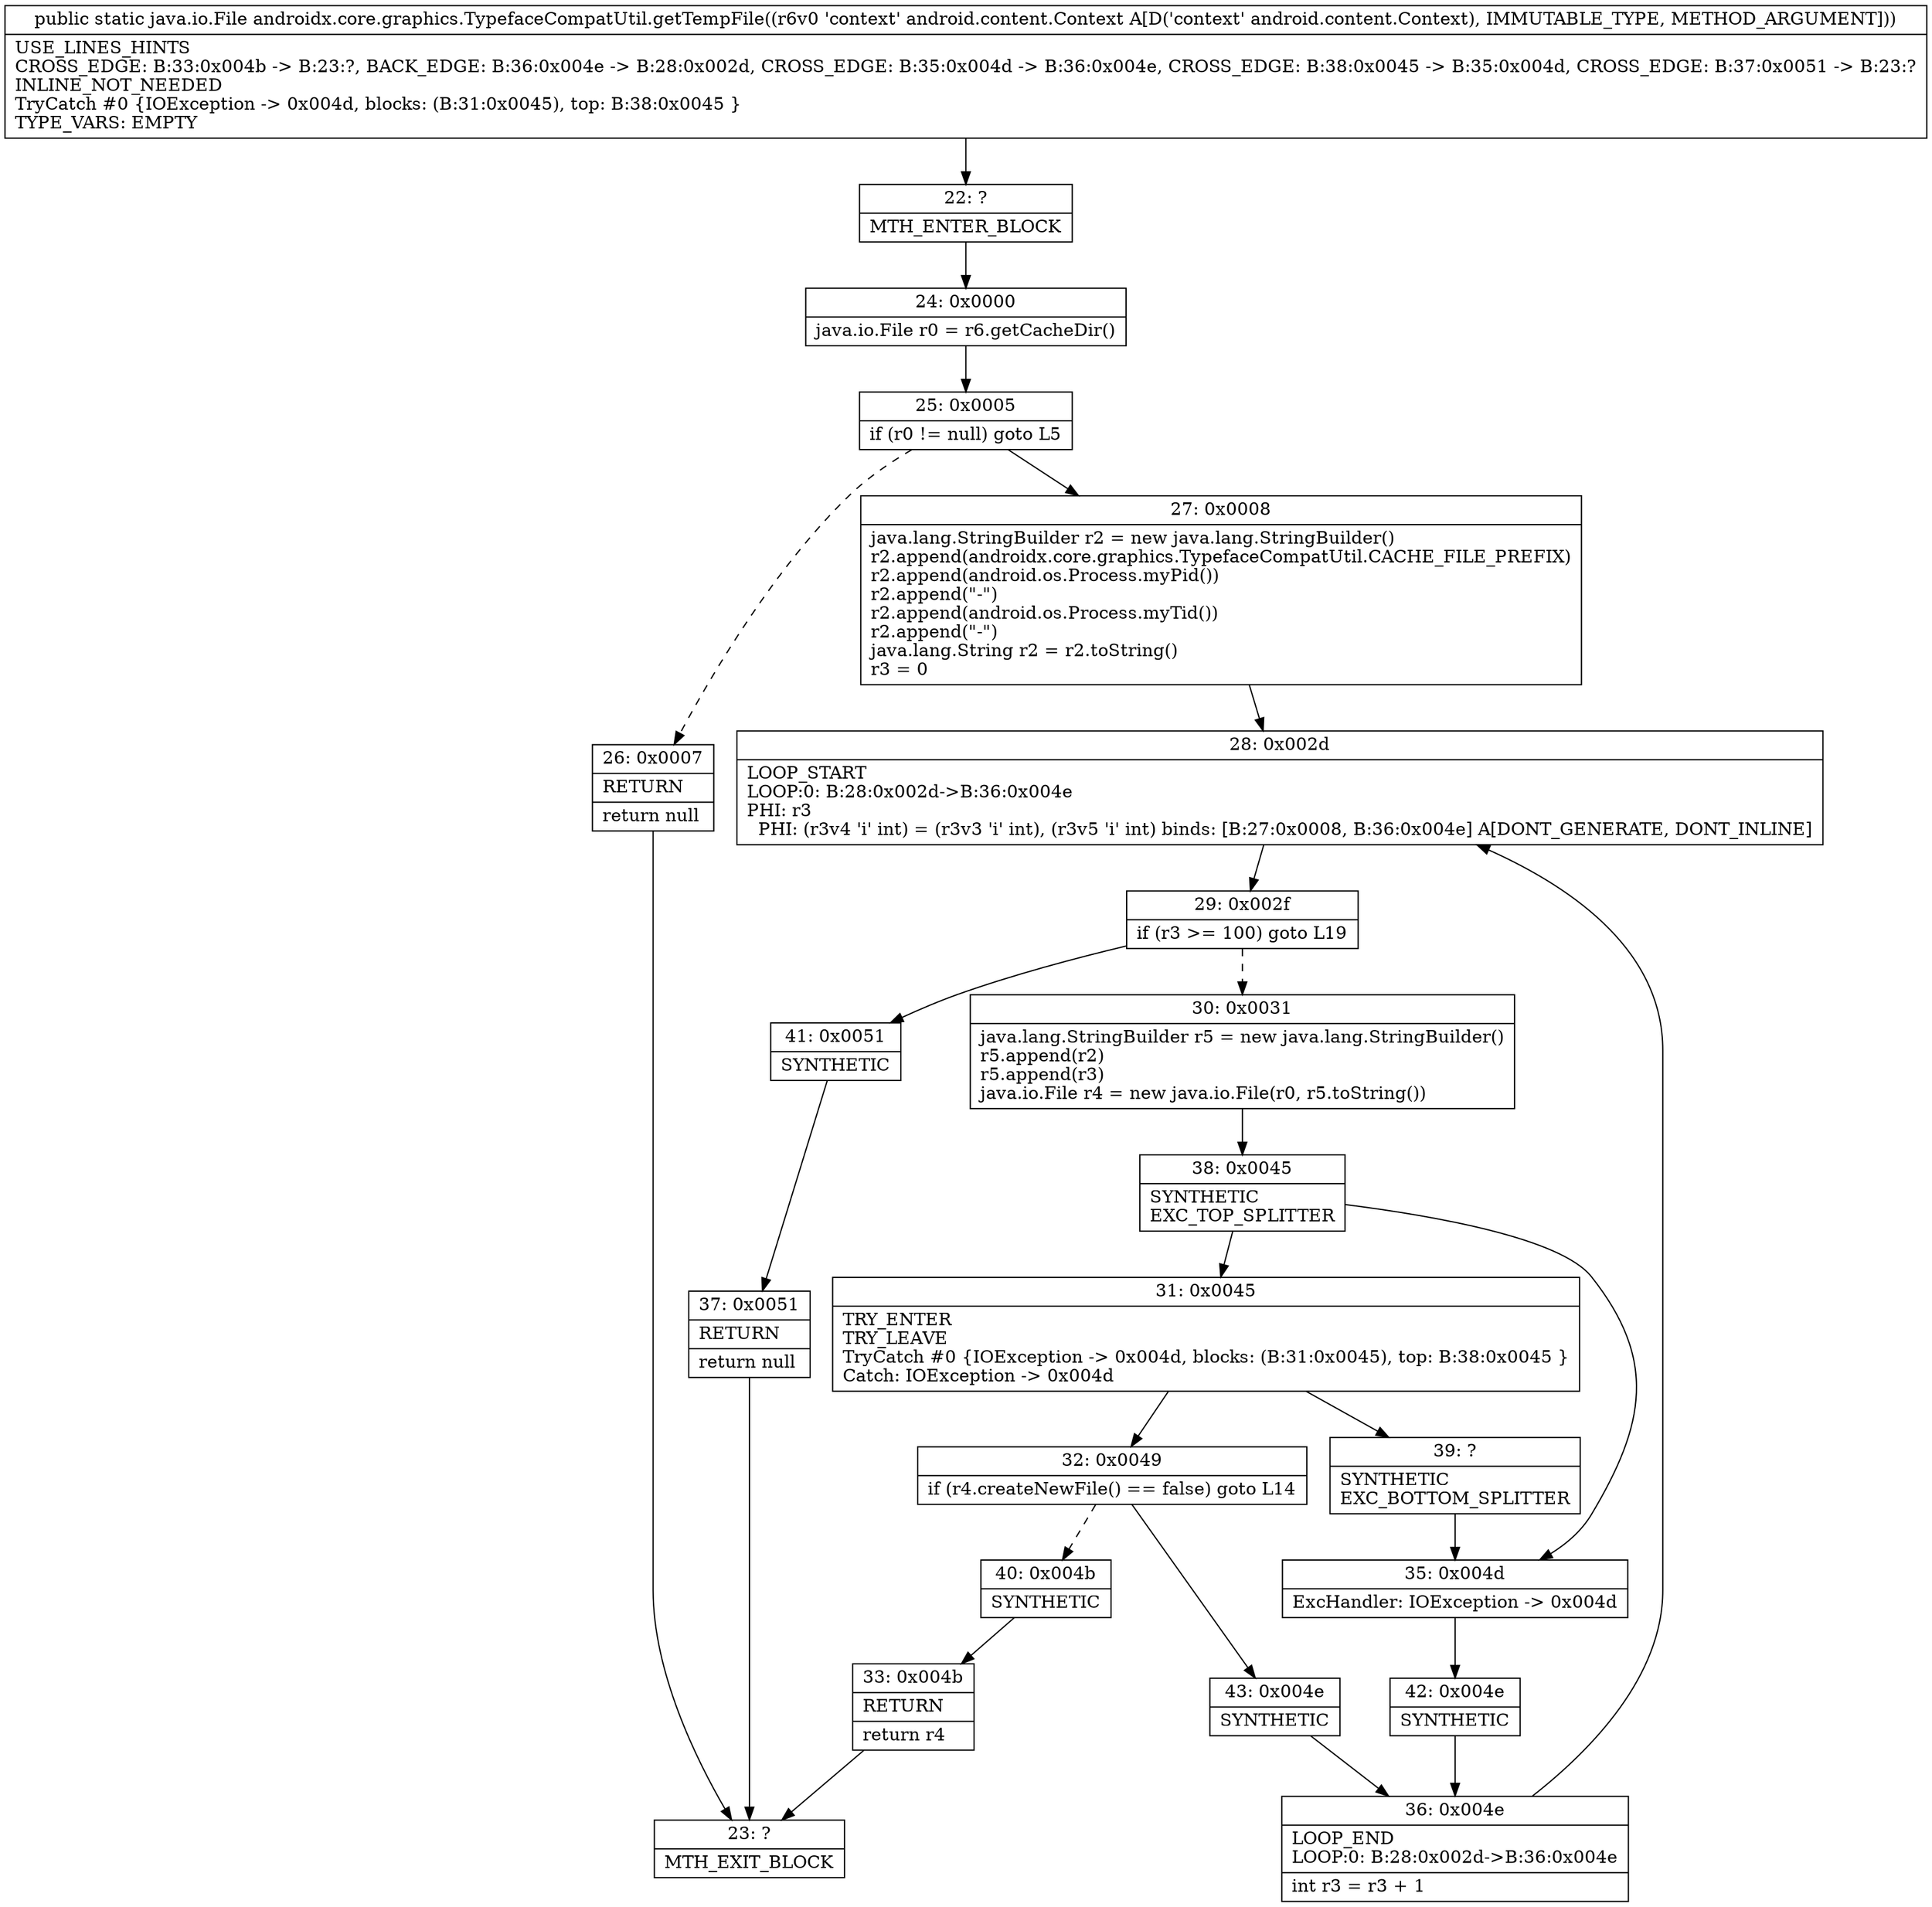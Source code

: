 digraph "CFG forandroidx.core.graphics.TypefaceCompatUtil.getTempFile(Landroid\/content\/Context;)Ljava\/io\/File;" {
Node_22 [shape=record,label="{22\:\ ?|MTH_ENTER_BLOCK\l}"];
Node_24 [shape=record,label="{24\:\ 0x0000|java.io.File r0 = r6.getCacheDir()\l}"];
Node_25 [shape=record,label="{25\:\ 0x0005|if (r0 != null) goto L5\l}"];
Node_26 [shape=record,label="{26\:\ 0x0007|RETURN\l|return null\l}"];
Node_23 [shape=record,label="{23\:\ ?|MTH_EXIT_BLOCK\l}"];
Node_27 [shape=record,label="{27\:\ 0x0008|java.lang.StringBuilder r2 = new java.lang.StringBuilder()\lr2.append(androidx.core.graphics.TypefaceCompatUtil.CACHE_FILE_PREFIX)\lr2.append(android.os.Process.myPid())\lr2.append(\"\-\")\lr2.append(android.os.Process.myTid())\lr2.append(\"\-\")\ljava.lang.String r2 = r2.toString()\lr3 = 0\l}"];
Node_28 [shape=record,label="{28\:\ 0x002d|LOOP_START\lLOOP:0: B:28:0x002d\-\>B:36:0x004e\lPHI: r3 \l  PHI: (r3v4 'i' int) = (r3v3 'i' int), (r3v5 'i' int) binds: [B:27:0x0008, B:36:0x004e] A[DONT_GENERATE, DONT_INLINE]\l}"];
Node_29 [shape=record,label="{29\:\ 0x002f|if (r3 \>= 100) goto L19\l}"];
Node_30 [shape=record,label="{30\:\ 0x0031|java.lang.StringBuilder r5 = new java.lang.StringBuilder()\lr5.append(r2)\lr5.append(r3)\ljava.io.File r4 = new java.io.File(r0, r5.toString())\l}"];
Node_38 [shape=record,label="{38\:\ 0x0045|SYNTHETIC\lEXC_TOP_SPLITTER\l}"];
Node_31 [shape=record,label="{31\:\ 0x0045|TRY_ENTER\lTRY_LEAVE\lTryCatch #0 \{IOException \-\> 0x004d, blocks: (B:31:0x0045), top: B:38:0x0045 \}\lCatch: IOException \-\> 0x004d\l}"];
Node_32 [shape=record,label="{32\:\ 0x0049|if (r4.createNewFile() == false) goto L14\l}"];
Node_40 [shape=record,label="{40\:\ 0x004b|SYNTHETIC\l}"];
Node_33 [shape=record,label="{33\:\ 0x004b|RETURN\l|return r4\l}"];
Node_43 [shape=record,label="{43\:\ 0x004e|SYNTHETIC\l}"];
Node_36 [shape=record,label="{36\:\ 0x004e|LOOP_END\lLOOP:0: B:28:0x002d\-\>B:36:0x004e\l|int r3 = r3 + 1\l}"];
Node_39 [shape=record,label="{39\:\ ?|SYNTHETIC\lEXC_BOTTOM_SPLITTER\l}"];
Node_35 [shape=record,label="{35\:\ 0x004d|ExcHandler: IOException \-\> 0x004d\l}"];
Node_42 [shape=record,label="{42\:\ 0x004e|SYNTHETIC\l}"];
Node_41 [shape=record,label="{41\:\ 0x0051|SYNTHETIC\l}"];
Node_37 [shape=record,label="{37\:\ 0x0051|RETURN\l|return null\l}"];
MethodNode[shape=record,label="{public static java.io.File androidx.core.graphics.TypefaceCompatUtil.getTempFile((r6v0 'context' android.content.Context A[D('context' android.content.Context), IMMUTABLE_TYPE, METHOD_ARGUMENT]))  | USE_LINES_HINTS\lCROSS_EDGE: B:33:0x004b \-\> B:23:?, BACK_EDGE: B:36:0x004e \-\> B:28:0x002d, CROSS_EDGE: B:35:0x004d \-\> B:36:0x004e, CROSS_EDGE: B:38:0x0045 \-\> B:35:0x004d, CROSS_EDGE: B:37:0x0051 \-\> B:23:?\lINLINE_NOT_NEEDED\lTryCatch #0 \{IOException \-\> 0x004d, blocks: (B:31:0x0045), top: B:38:0x0045 \}\lTYPE_VARS: EMPTY\l}"];
MethodNode -> Node_22;Node_22 -> Node_24;
Node_24 -> Node_25;
Node_25 -> Node_26[style=dashed];
Node_25 -> Node_27;
Node_26 -> Node_23;
Node_27 -> Node_28;
Node_28 -> Node_29;
Node_29 -> Node_30[style=dashed];
Node_29 -> Node_41;
Node_30 -> Node_38;
Node_38 -> Node_31;
Node_38 -> Node_35;
Node_31 -> Node_32;
Node_31 -> Node_39;
Node_32 -> Node_40[style=dashed];
Node_32 -> Node_43;
Node_40 -> Node_33;
Node_33 -> Node_23;
Node_43 -> Node_36;
Node_36 -> Node_28;
Node_39 -> Node_35;
Node_35 -> Node_42;
Node_42 -> Node_36;
Node_41 -> Node_37;
Node_37 -> Node_23;
}

